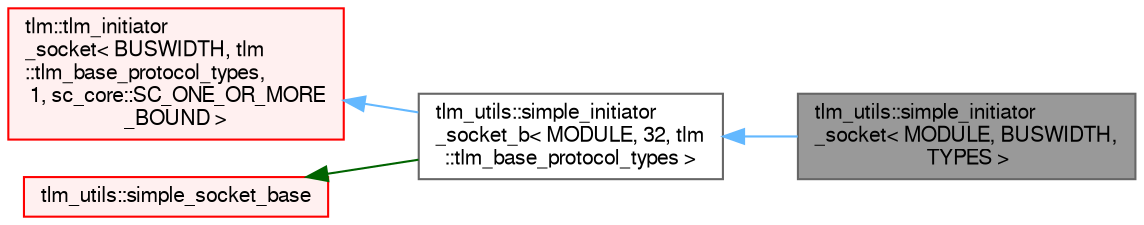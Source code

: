 digraph "tlm_utils::simple_initiator_socket&lt; MODULE, BUSWIDTH, TYPES &gt;"
{
 // LATEX_PDF_SIZE
  bgcolor="transparent";
  edge [fontname=FreeSans,fontsize=10,labelfontname=FreeSans,labelfontsize=10];
  node [fontname=FreeSans,fontsize=10,shape=box,height=0.2,width=0.4];
  rankdir="LR";
  Node1 [id="Node000001",label="tlm_utils::simple_initiator\l_socket\< MODULE, BUSWIDTH,\l TYPES \>",height=0.2,width=0.4,color="gray40", fillcolor="grey60", style="filled", fontcolor="black",tooltip=" "];
  Node2 -> Node1 [id="edge1_Node000001_Node000002",dir="back",color="steelblue1",style="solid",tooltip=" "];
  Node2 [id="Node000002",label="tlm_utils::simple_initiator\l_socket_b\< MODULE, 32, tlm\l::tlm_base_protocol_types \>",height=0.2,width=0.4,color="gray40", fillcolor="white", style="filled",URL="$a01409.html",tooltip=" "];
  Node3 -> Node2 [id="edge2_Node000002_Node000003",dir="back",color="steelblue1",style="solid",tooltip=" "];
  Node3 [id="Node000003",label="tlm::tlm_initiator\l_socket\< BUSWIDTH, tlm\l::tlm_base_protocol_types,\l 1, sc_core::SC_ONE_OR_MORE\l_BOUND \>",height=0.2,width=0.4,color="red", fillcolor="#FFF0F0", style="filled",URL="$a01257.html",tooltip=" "];
  Node8 -> Node2 [id="edge3_Node000002_Node000008",dir="back",color="darkgreen",style="solid",tooltip=" "];
  Node8 [id="Node000008",label="tlm_utils::simple_socket_base",height=0.2,width=0.4,color="red", fillcolor="#FFF0F0", style="filled",URL="$a01269.html",tooltip=" "];
}
